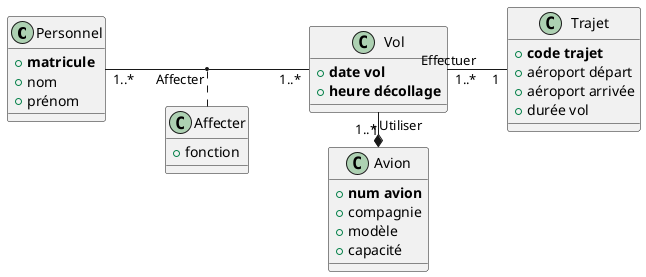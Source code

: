 @startuml title

left to right direction
skinparam linetype ortho

' %%mocodo
' Affecter, 1N Personnel, 1N Vol: fonction
' Personnel: matricule, nom, prénom

' Vol: date vol, _heure décollage
' Effectuer, 11 Vol, 1N Trajet
' Trajet: code trajet, aéroport départ, aéroport arrivée, durée vol

' Utiliser, _11 Vol, 1N Avion
' Avion: num avion, compagnie, modèle, capacité

Personnel "1..*" -- "1..*" Vol: Affecter
(Personnel, Vol) .. Affecter
class Affecter {
    + fonction
}

class Personnel {
    + **matricule**
    + nom
    + prénom
}

class Vol {
    + **date vol**
    + **heure décollage**
}

Vol "1..*" -- "1" Trajet: Effectuer

class Trajet {
    + **code trajet**
    + aéroport départ
    + aéroport arrivée
    + durée vol
}

Vol "1..*" -* "1" Avion: Utiliser

class Avion {
    + **num avion**
    + compagnie
    + modèle
    + capacité
}

@enduml
